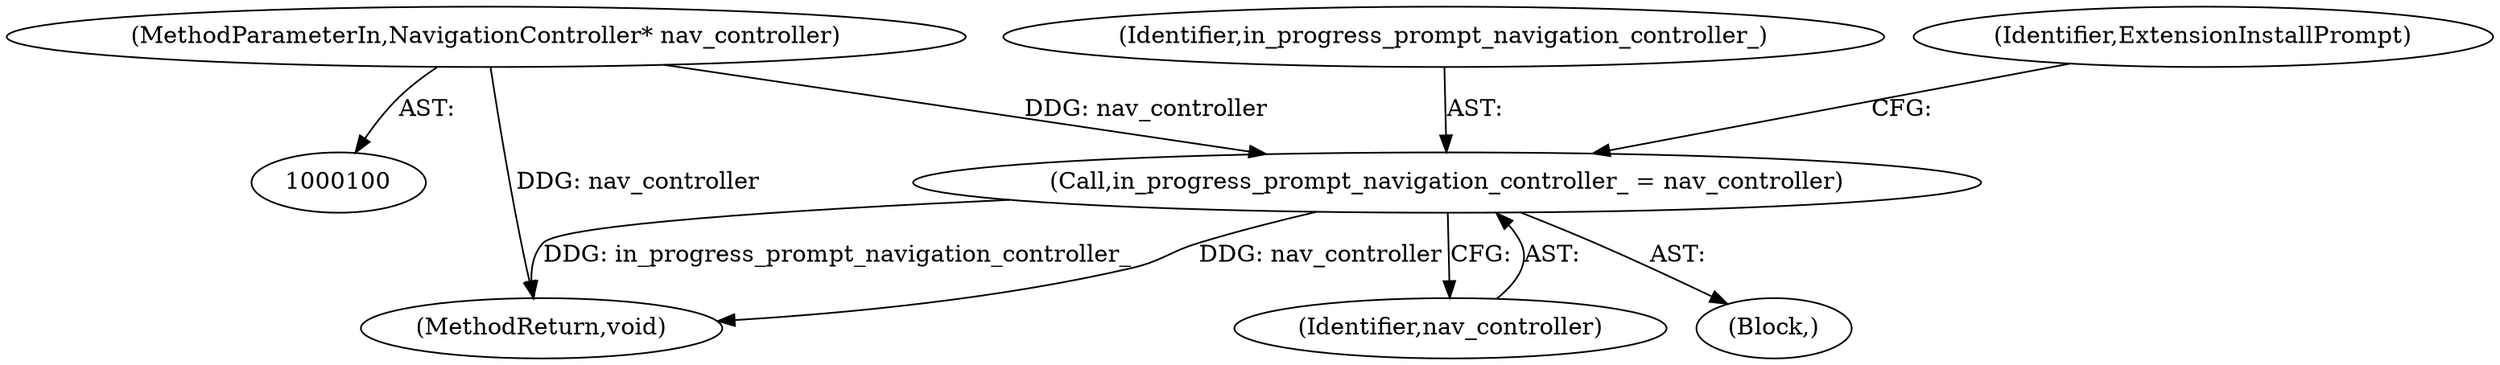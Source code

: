 digraph "0_Chrome_56a84aa67bb071a33a48ac1481b555c48e0a9a59@pointer" {
"1000168" [label="(Call,in_progress_prompt_navigation_controller_ = nav_controller)"];
"1000101" [label="(MethodParameterIn,NavigationController* nav_controller)"];
"1000168" [label="(Call,in_progress_prompt_navigation_controller_ = nav_controller)"];
"1000169" [label="(Identifier,in_progress_prompt_navigation_controller_)"];
"1000164" [label="(Block,)"];
"1000193" [label="(MethodReturn,void)"];
"1000170" [label="(Identifier,nav_controller)"];
"1000173" [label="(Identifier,ExtensionInstallPrompt)"];
"1000101" [label="(MethodParameterIn,NavigationController* nav_controller)"];
"1000168" -> "1000164"  [label="AST: "];
"1000168" -> "1000170"  [label="CFG: "];
"1000169" -> "1000168"  [label="AST: "];
"1000170" -> "1000168"  [label="AST: "];
"1000173" -> "1000168"  [label="CFG: "];
"1000168" -> "1000193"  [label="DDG: in_progress_prompt_navigation_controller_"];
"1000168" -> "1000193"  [label="DDG: nav_controller"];
"1000101" -> "1000168"  [label="DDG: nav_controller"];
"1000101" -> "1000100"  [label="AST: "];
"1000101" -> "1000193"  [label="DDG: nav_controller"];
}
